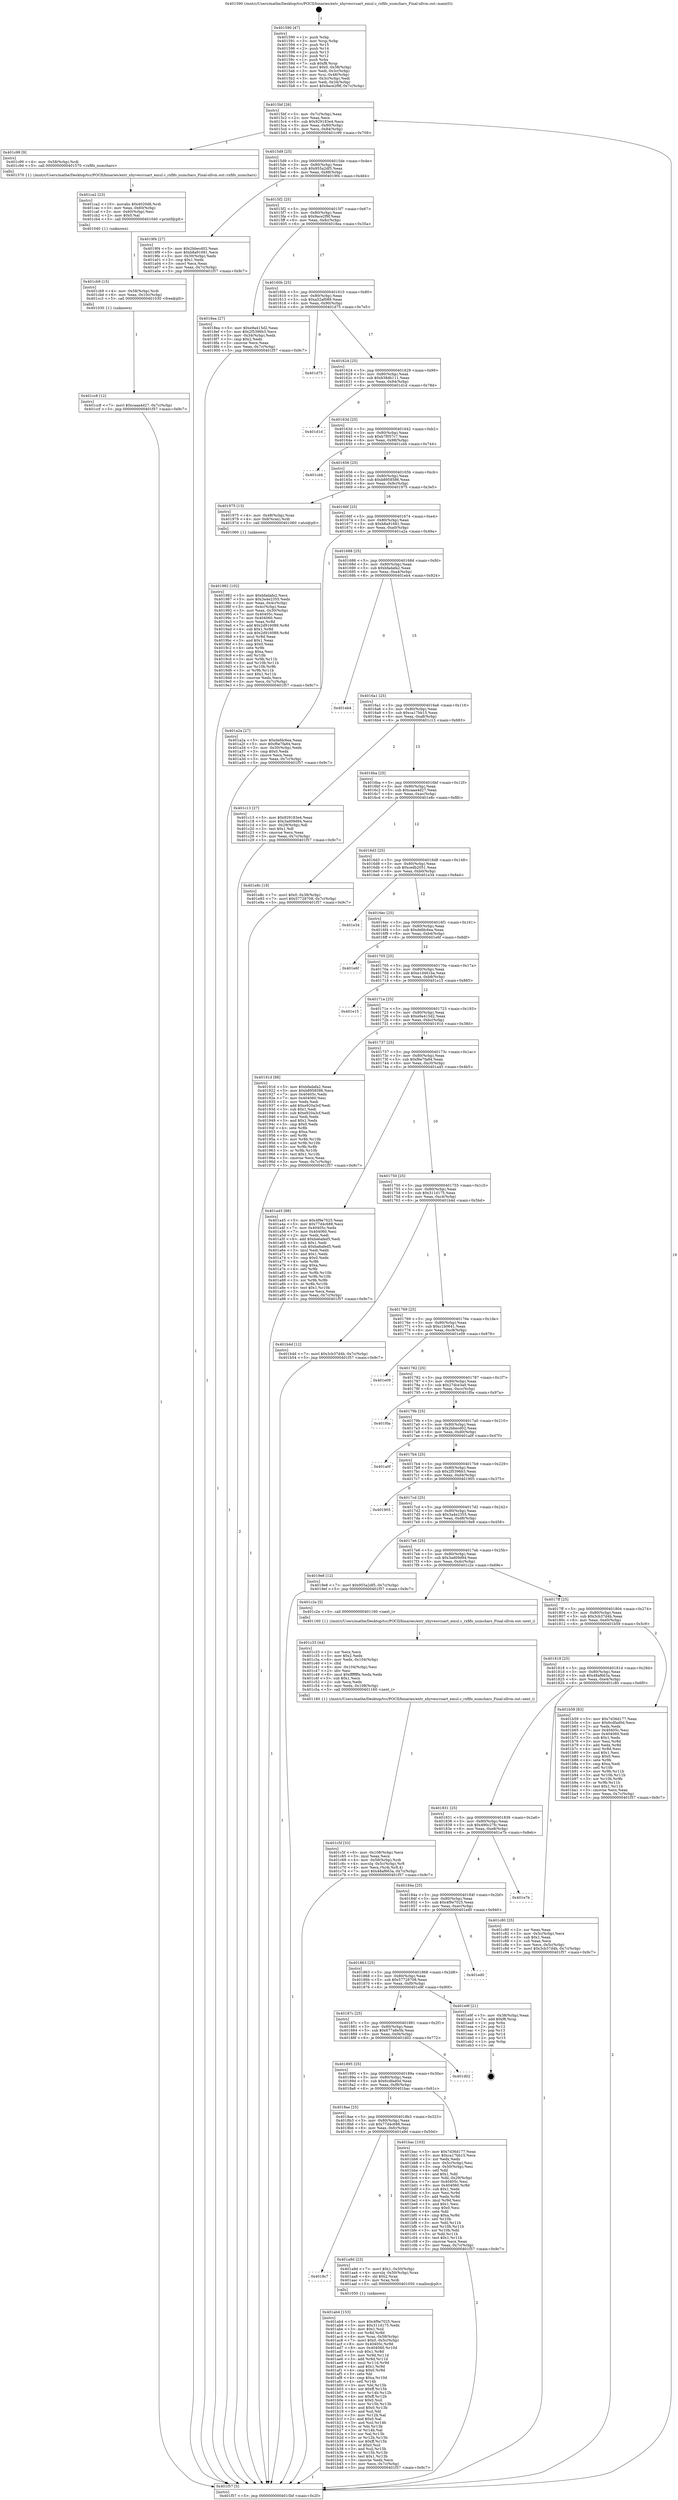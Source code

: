 digraph "0x401590" {
  label = "0x401590 (/mnt/c/Users/mathe/Desktop/tcc/POCII/binaries/extr_xhyvesrcuart_emul.c_rxfifo_numchars_Final-ollvm.out::main(0))"
  labelloc = "t"
  node[shape=record]

  Entry [label="",width=0.3,height=0.3,shape=circle,fillcolor=black,style=filled]
  "0x4015bf" [label="{
     0x4015bf [26]\l
     | [instrs]\l
     &nbsp;&nbsp;0x4015bf \<+3\>: mov -0x7c(%rbp),%eax\l
     &nbsp;&nbsp;0x4015c2 \<+2\>: mov %eax,%ecx\l
     &nbsp;&nbsp;0x4015c4 \<+6\>: sub $0x929183e4,%ecx\l
     &nbsp;&nbsp;0x4015ca \<+3\>: mov %eax,-0x80(%rbp)\l
     &nbsp;&nbsp;0x4015cd \<+6\>: mov %ecx,-0x84(%rbp)\l
     &nbsp;&nbsp;0x4015d3 \<+6\>: je 0000000000401c99 \<main+0x709\>\l
  }"]
  "0x401c99" [label="{
     0x401c99 [9]\l
     | [instrs]\l
     &nbsp;&nbsp;0x401c99 \<+4\>: mov -0x58(%rbp),%rdi\l
     &nbsp;&nbsp;0x401c9d \<+5\>: call 0000000000401570 \<rxfifo_numchars\>\l
     | [calls]\l
     &nbsp;&nbsp;0x401570 \{1\} (/mnt/c/Users/mathe/Desktop/tcc/POCII/binaries/extr_xhyvesrcuart_emul.c_rxfifo_numchars_Final-ollvm.out::rxfifo_numchars)\l
  }"]
  "0x4015d9" [label="{
     0x4015d9 [25]\l
     | [instrs]\l
     &nbsp;&nbsp;0x4015d9 \<+5\>: jmp 00000000004015de \<main+0x4e\>\l
     &nbsp;&nbsp;0x4015de \<+3\>: mov -0x80(%rbp),%eax\l
     &nbsp;&nbsp;0x4015e1 \<+5\>: sub $0x955a2df5,%eax\l
     &nbsp;&nbsp;0x4015e6 \<+6\>: mov %eax,-0x88(%rbp)\l
     &nbsp;&nbsp;0x4015ec \<+6\>: je 00000000004019f4 \<main+0x464\>\l
  }"]
  Exit [label="",width=0.3,height=0.3,shape=circle,fillcolor=black,style=filled,peripheries=2]
  "0x4019f4" [label="{
     0x4019f4 [27]\l
     | [instrs]\l
     &nbsp;&nbsp;0x4019f4 \<+5\>: mov $0x2bbecd02,%eax\l
     &nbsp;&nbsp;0x4019f9 \<+5\>: mov $0xb8a91681,%ecx\l
     &nbsp;&nbsp;0x4019fe \<+3\>: mov -0x30(%rbp),%edx\l
     &nbsp;&nbsp;0x401a01 \<+3\>: cmp $0x1,%edx\l
     &nbsp;&nbsp;0x401a04 \<+3\>: cmovl %ecx,%eax\l
     &nbsp;&nbsp;0x401a07 \<+3\>: mov %eax,-0x7c(%rbp)\l
     &nbsp;&nbsp;0x401a0a \<+5\>: jmp 0000000000401f57 \<main+0x9c7\>\l
  }"]
  "0x4015f2" [label="{
     0x4015f2 [25]\l
     | [instrs]\l
     &nbsp;&nbsp;0x4015f2 \<+5\>: jmp 00000000004015f7 \<main+0x67\>\l
     &nbsp;&nbsp;0x4015f7 \<+3\>: mov -0x80(%rbp),%eax\l
     &nbsp;&nbsp;0x4015fa \<+5\>: sub $0x9ace2f9f,%eax\l
     &nbsp;&nbsp;0x4015ff \<+6\>: mov %eax,-0x8c(%rbp)\l
     &nbsp;&nbsp;0x401605 \<+6\>: je 00000000004018ea \<main+0x35a\>\l
  }"]
  "0x401cc8" [label="{
     0x401cc8 [12]\l
     | [instrs]\l
     &nbsp;&nbsp;0x401cc8 \<+7\>: movl $0xcaaa4d27,-0x7c(%rbp)\l
     &nbsp;&nbsp;0x401ccf \<+5\>: jmp 0000000000401f57 \<main+0x9c7\>\l
  }"]
  "0x4018ea" [label="{
     0x4018ea [27]\l
     | [instrs]\l
     &nbsp;&nbsp;0x4018ea \<+5\>: mov $0xe9a415d2,%eax\l
     &nbsp;&nbsp;0x4018ef \<+5\>: mov $0x2f5396b3,%ecx\l
     &nbsp;&nbsp;0x4018f4 \<+3\>: mov -0x34(%rbp),%edx\l
     &nbsp;&nbsp;0x4018f7 \<+3\>: cmp $0x2,%edx\l
     &nbsp;&nbsp;0x4018fa \<+3\>: cmovne %ecx,%eax\l
     &nbsp;&nbsp;0x4018fd \<+3\>: mov %eax,-0x7c(%rbp)\l
     &nbsp;&nbsp;0x401900 \<+5\>: jmp 0000000000401f57 \<main+0x9c7\>\l
  }"]
  "0x40160b" [label="{
     0x40160b [25]\l
     | [instrs]\l
     &nbsp;&nbsp;0x40160b \<+5\>: jmp 0000000000401610 \<main+0x80\>\l
     &nbsp;&nbsp;0x401610 \<+3\>: mov -0x80(%rbp),%eax\l
     &nbsp;&nbsp;0x401613 \<+5\>: sub $0xa52af089,%eax\l
     &nbsp;&nbsp;0x401618 \<+6\>: mov %eax,-0x90(%rbp)\l
     &nbsp;&nbsp;0x40161e \<+6\>: je 0000000000401d75 \<main+0x7e5\>\l
  }"]
  "0x401f57" [label="{
     0x401f57 [5]\l
     | [instrs]\l
     &nbsp;&nbsp;0x401f57 \<+5\>: jmp 00000000004015bf \<main+0x2f\>\l
  }"]
  "0x401590" [label="{
     0x401590 [47]\l
     | [instrs]\l
     &nbsp;&nbsp;0x401590 \<+1\>: push %rbp\l
     &nbsp;&nbsp;0x401591 \<+3\>: mov %rsp,%rbp\l
     &nbsp;&nbsp;0x401594 \<+2\>: push %r15\l
     &nbsp;&nbsp;0x401596 \<+2\>: push %r14\l
     &nbsp;&nbsp;0x401598 \<+2\>: push %r13\l
     &nbsp;&nbsp;0x40159a \<+2\>: push %r12\l
     &nbsp;&nbsp;0x40159c \<+1\>: push %rbx\l
     &nbsp;&nbsp;0x40159d \<+7\>: sub $0xf8,%rsp\l
     &nbsp;&nbsp;0x4015a4 \<+7\>: movl $0x0,-0x38(%rbp)\l
     &nbsp;&nbsp;0x4015ab \<+3\>: mov %edi,-0x3c(%rbp)\l
     &nbsp;&nbsp;0x4015ae \<+4\>: mov %rsi,-0x48(%rbp)\l
     &nbsp;&nbsp;0x4015b2 \<+3\>: mov -0x3c(%rbp),%edi\l
     &nbsp;&nbsp;0x4015b5 \<+3\>: mov %edi,-0x34(%rbp)\l
     &nbsp;&nbsp;0x4015b8 \<+7\>: movl $0x9ace2f9f,-0x7c(%rbp)\l
  }"]
  "0x401cb9" [label="{
     0x401cb9 [15]\l
     | [instrs]\l
     &nbsp;&nbsp;0x401cb9 \<+4\>: mov -0x58(%rbp),%rdi\l
     &nbsp;&nbsp;0x401cbd \<+6\>: mov %eax,-0x10c(%rbp)\l
     &nbsp;&nbsp;0x401cc3 \<+5\>: call 0000000000401030 \<free@plt\>\l
     | [calls]\l
     &nbsp;&nbsp;0x401030 \{1\} (unknown)\l
  }"]
  "0x401d75" [label="{
     0x401d75\l
  }", style=dashed]
  "0x401624" [label="{
     0x401624 [25]\l
     | [instrs]\l
     &nbsp;&nbsp;0x401624 \<+5\>: jmp 0000000000401629 \<main+0x99\>\l
     &nbsp;&nbsp;0x401629 \<+3\>: mov -0x80(%rbp),%eax\l
     &nbsp;&nbsp;0x40162c \<+5\>: sub $0xb38db111,%eax\l
     &nbsp;&nbsp;0x401631 \<+6\>: mov %eax,-0x94(%rbp)\l
     &nbsp;&nbsp;0x401637 \<+6\>: je 0000000000401d1d \<main+0x78d\>\l
  }"]
  "0x401ca2" [label="{
     0x401ca2 [23]\l
     | [instrs]\l
     &nbsp;&nbsp;0x401ca2 \<+10\>: movabs $0x4020d6,%rdi\l
     &nbsp;&nbsp;0x401cac \<+3\>: mov %eax,-0x60(%rbp)\l
     &nbsp;&nbsp;0x401caf \<+3\>: mov -0x60(%rbp),%esi\l
     &nbsp;&nbsp;0x401cb2 \<+2\>: mov $0x0,%al\l
     &nbsp;&nbsp;0x401cb4 \<+5\>: call 0000000000401040 \<printf@plt\>\l
     | [calls]\l
     &nbsp;&nbsp;0x401040 \{1\} (unknown)\l
  }"]
  "0x401d1d" [label="{
     0x401d1d\l
  }", style=dashed]
  "0x40163d" [label="{
     0x40163d [25]\l
     | [instrs]\l
     &nbsp;&nbsp;0x40163d \<+5\>: jmp 0000000000401642 \<main+0xb2\>\l
     &nbsp;&nbsp;0x401642 \<+3\>: mov -0x80(%rbp),%eax\l
     &nbsp;&nbsp;0x401645 \<+5\>: sub $0xb7f057c7,%eax\l
     &nbsp;&nbsp;0x40164a \<+6\>: mov %eax,-0x98(%rbp)\l
     &nbsp;&nbsp;0x401650 \<+6\>: je 0000000000401cd4 \<main+0x744\>\l
  }"]
  "0x401c5f" [label="{
     0x401c5f [33]\l
     | [instrs]\l
     &nbsp;&nbsp;0x401c5f \<+6\>: mov -0x108(%rbp),%ecx\l
     &nbsp;&nbsp;0x401c65 \<+3\>: imul %eax,%ecx\l
     &nbsp;&nbsp;0x401c68 \<+4\>: mov -0x58(%rbp),%rdi\l
     &nbsp;&nbsp;0x401c6c \<+4\>: movslq -0x5c(%rbp),%r8\l
     &nbsp;&nbsp;0x401c70 \<+4\>: mov %ecx,(%rdi,%r8,4)\l
     &nbsp;&nbsp;0x401c74 \<+7\>: movl $0x48af663a,-0x7c(%rbp)\l
     &nbsp;&nbsp;0x401c7b \<+5\>: jmp 0000000000401f57 \<main+0x9c7\>\l
  }"]
  "0x401cd4" [label="{
     0x401cd4\l
  }", style=dashed]
  "0x401656" [label="{
     0x401656 [25]\l
     | [instrs]\l
     &nbsp;&nbsp;0x401656 \<+5\>: jmp 000000000040165b \<main+0xcb\>\l
     &nbsp;&nbsp;0x40165b \<+3\>: mov -0x80(%rbp),%eax\l
     &nbsp;&nbsp;0x40165e \<+5\>: sub $0xb8958586,%eax\l
     &nbsp;&nbsp;0x401663 \<+6\>: mov %eax,-0x9c(%rbp)\l
     &nbsp;&nbsp;0x401669 \<+6\>: je 0000000000401975 \<main+0x3e5\>\l
  }"]
  "0x401c33" [label="{
     0x401c33 [44]\l
     | [instrs]\l
     &nbsp;&nbsp;0x401c33 \<+2\>: xor %ecx,%ecx\l
     &nbsp;&nbsp;0x401c35 \<+5\>: mov $0x2,%edx\l
     &nbsp;&nbsp;0x401c3a \<+6\>: mov %edx,-0x104(%rbp)\l
     &nbsp;&nbsp;0x401c40 \<+1\>: cltd\l
     &nbsp;&nbsp;0x401c41 \<+6\>: mov -0x104(%rbp),%esi\l
     &nbsp;&nbsp;0x401c47 \<+2\>: idiv %esi\l
     &nbsp;&nbsp;0x401c49 \<+6\>: imul $0xfffffffe,%edx,%edx\l
     &nbsp;&nbsp;0x401c4f \<+3\>: sub $0x1,%ecx\l
     &nbsp;&nbsp;0x401c52 \<+2\>: sub %ecx,%edx\l
     &nbsp;&nbsp;0x401c54 \<+6\>: mov %edx,-0x108(%rbp)\l
     &nbsp;&nbsp;0x401c5a \<+5\>: call 0000000000401160 \<next_i\>\l
     | [calls]\l
     &nbsp;&nbsp;0x401160 \{1\} (/mnt/c/Users/mathe/Desktop/tcc/POCII/binaries/extr_xhyvesrcuart_emul.c_rxfifo_numchars_Final-ollvm.out::next_i)\l
  }"]
  "0x401975" [label="{
     0x401975 [13]\l
     | [instrs]\l
     &nbsp;&nbsp;0x401975 \<+4\>: mov -0x48(%rbp),%rax\l
     &nbsp;&nbsp;0x401979 \<+4\>: mov 0x8(%rax),%rdi\l
     &nbsp;&nbsp;0x40197d \<+5\>: call 0000000000401060 \<atoi@plt\>\l
     | [calls]\l
     &nbsp;&nbsp;0x401060 \{1\} (unknown)\l
  }"]
  "0x40166f" [label="{
     0x40166f [25]\l
     | [instrs]\l
     &nbsp;&nbsp;0x40166f \<+5\>: jmp 0000000000401674 \<main+0xe4\>\l
     &nbsp;&nbsp;0x401674 \<+3\>: mov -0x80(%rbp),%eax\l
     &nbsp;&nbsp;0x401677 \<+5\>: sub $0xb8a91681,%eax\l
     &nbsp;&nbsp;0x40167c \<+6\>: mov %eax,-0xa0(%rbp)\l
     &nbsp;&nbsp;0x401682 \<+6\>: je 0000000000401a2a \<main+0x49a\>\l
  }"]
  "0x401ab4" [label="{
     0x401ab4 [153]\l
     | [instrs]\l
     &nbsp;&nbsp;0x401ab4 \<+5\>: mov $0x4f9e7025,%ecx\l
     &nbsp;&nbsp;0x401ab9 \<+5\>: mov $0x311d175,%edx\l
     &nbsp;&nbsp;0x401abe \<+3\>: mov $0x1,%sil\l
     &nbsp;&nbsp;0x401ac1 \<+3\>: xor %r8d,%r8d\l
     &nbsp;&nbsp;0x401ac4 \<+4\>: mov %rax,-0x58(%rbp)\l
     &nbsp;&nbsp;0x401ac8 \<+7\>: movl $0x0,-0x5c(%rbp)\l
     &nbsp;&nbsp;0x401acf \<+8\>: mov 0x40405c,%r9d\l
     &nbsp;&nbsp;0x401ad7 \<+8\>: mov 0x404060,%r10d\l
     &nbsp;&nbsp;0x401adf \<+4\>: sub $0x1,%r8d\l
     &nbsp;&nbsp;0x401ae3 \<+3\>: mov %r9d,%r11d\l
     &nbsp;&nbsp;0x401ae6 \<+3\>: add %r8d,%r11d\l
     &nbsp;&nbsp;0x401ae9 \<+4\>: imul %r11d,%r9d\l
     &nbsp;&nbsp;0x401aed \<+4\>: and $0x1,%r9d\l
     &nbsp;&nbsp;0x401af1 \<+4\>: cmp $0x0,%r9d\l
     &nbsp;&nbsp;0x401af5 \<+3\>: sete %bl\l
     &nbsp;&nbsp;0x401af8 \<+4\>: cmp $0xa,%r10d\l
     &nbsp;&nbsp;0x401afc \<+4\>: setl %r14b\l
     &nbsp;&nbsp;0x401b00 \<+3\>: mov %bl,%r15b\l
     &nbsp;&nbsp;0x401b03 \<+4\>: xor $0xff,%r15b\l
     &nbsp;&nbsp;0x401b07 \<+3\>: mov %r14b,%r12b\l
     &nbsp;&nbsp;0x401b0a \<+4\>: xor $0xff,%r12b\l
     &nbsp;&nbsp;0x401b0e \<+4\>: xor $0x0,%sil\l
     &nbsp;&nbsp;0x401b12 \<+3\>: mov %r15b,%r13b\l
     &nbsp;&nbsp;0x401b15 \<+4\>: and $0x0,%r13b\l
     &nbsp;&nbsp;0x401b19 \<+3\>: and %sil,%bl\l
     &nbsp;&nbsp;0x401b1c \<+3\>: mov %r12b,%al\l
     &nbsp;&nbsp;0x401b1f \<+2\>: and $0x0,%al\l
     &nbsp;&nbsp;0x401b21 \<+3\>: and %sil,%r14b\l
     &nbsp;&nbsp;0x401b24 \<+3\>: or %bl,%r13b\l
     &nbsp;&nbsp;0x401b27 \<+3\>: or %r14b,%al\l
     &nbsp;&nbsp;0x401b2a \<+3\>: xor %al,%r13b\l
     &nbsp;&nbsp;0x401b2d \<+3\>: or %r12b,%r15b\l
     &nbsp;&nbsp;0x401b30 \<+4\>: xor $0xff,%r15b\l
     &nbsp;&nbsp;0x401b34 \<+4\>: or $0x0,%sil\l
     &nbsp;&nbsp;0x401b38 \<+3\>: and %sil,%r15b\l
     &nbsp;&nbsp;0x401b3b \<+3\>: or %r15b,%r13b\l
     &nbsp;&nbsp;0x401b3e \<+4\>: test $0x1,%r13b\l
     &nbsp;&nbsp;0x401b42 \<+3\>: cmovne %edx,%ecx\l
     &nbsp;&nbsp;0x401b45 \<+3\>: mov %ecx,-0x7c(%rbp)\l
     &nbsp;&nbsp;0x401b48 \<+5\>: jmp 0000000000401f57 \<main+0x9c7\>\l
  }"]
  "0x401a2a" [label="{
     0x401a2a [27]\l
     | [instrs]\l
     &nbsp;&nbsp;0x401a2a \<+5\>: mov $0xdefdc6ea,%eax\l
     &nbsp;&nbsp;0x401a2f \<+5\>: mov $0xf6e7fa84,%ecx\l
     &nbsp;&nbsp;0x401a34 \<+3\>: mov -0x30(%rbp),%edx\l
     &nbsp;&nbsp;0x401a37 \<+3\>: cmp $0x0,%edx\l
     &nbsp;&nbsp;0x401a3a \<+3\>: cmove %ecx,%eax\l
     &nbsp;&nbsp;0x401a3d \<+3\>: mov %eax,-0x7c(%rbp)\l
     &nbsp;&nbsp;0x401a40 \<+5\>: jmp 0000000000401f57 \<main+0x9c7\>\l
  }"]
  "0x401688" [label="{
     0x401688 [25]\l
     | [instrs]\l
     &nbsp;&nbsp;0x401688 \<+5\>: jmp 000000000040168d \<main+0xfd\>\l
     &nbsp;&nbsp;0x40168d \<+3\>: mov -0x80(%rbp),%eax\l
     &nbsp;&nbsp;0x401690 \<+5\>: sub $0xbfadafa2,%eax\l
     &nbsp;&nbsp;0x401695 \<+6\>: mov %eax,-0xa4(%rbp)\l
     &nbsp;&nbsp;0x40169b \<+6\>: je 0000000000401eb4 \<main+0x924\>\l
  }"]
  "0x4018c7" [label="{
     0x4018c7\l
  }", style=dashed]
  "0x401eb4" [label="{
     0x401eb4\l
  }", style=dashed]
  "0x4016a1" [label="{
     0x4016a1 [25]\l
     | [instrs]\l
     &nbsp;&nbsp;0x4016a1 \<+5\>: jmp 00000000004016a6 \<main+0x116\>\l
     &nbsp;&nbsp;0x4016a6 \<+3\>: mov -0x80(%rbp),%eax\l
     &nbsp;&nbsp;0x4016a9 \<+5\>: sub $0xca17bb15,%eax\l
     &nbsp;&nbsp;0x4016ae \<+6\>: mov %eax,-0xa8(%rbp)\l
     &nbsp;&nbsp;0x4016b4 \<+6\>: je 0000000000401c13 \<main+0x683\>\l
  }"]
  "0x401a9d" [label="{
     0x401a9d [23]\l
     | [instrs]\l
     &nbsp;&nbsp;0x401a9d \<+7\>: movl $0x1,-0x50(%rbp)\l
     &nbsp;&nbsp;0x401aa4 \<+4\>: movslq -0x50(%rbp),%rax\l
     &nbsp;&nbsp;0x401aa8 \<+4\>: shl $0x2,%rax\l
     &nbsp;&nbsp;0x401aac \<+3\>: mov %rax,%rdi\l
     &nbsp;&nbsp;0x401aaf \<+5\>: call 0000000000401050 \<malloc@plt\>\l
     | [calls]\l
     &nbsp;&nbsp;0x401050 \{1\} (unknown)\l
  }"]
  "0x401c13" [label="{
     0x401c13 [27]\l
     | [instrs]\l
     &nbsp;&nbsp;0x401c13 \<+5\>: mov $0x929183e4,%eax\l
     &nbsp;&nbsp;0x401c18 \<+5\>: mov $0x3ad09d94,%ecx\l
     &nbsp;&nbsp;0x401c1d \<+3\>: mov -0x29(%rbp),%dl\l
     &nbsp;&nbsp;0x401c20 \<+3\>: test $0x1,%dl\l
     &nbsp;&nbsp;0x401c23 \<+3\>: cmovne %ecx,%eax\l
     &nbsp;&nbsp;0x401c26 \<+3\>: mov %eax,-0x7c(%rbp)\l
     &nbsp;&nbsp;0x401c29 \<+5\>: jmp 0000000000401f57 \<main+0x9c7\>\l
  }"]
  "0x4016ba" [label="{
     0x4016ba [25]\l
     | [instrs]\l
     &nbsp;&nbsp;0x4016ba \<+5\>: jmp 00000000004016bf \<main+0x12f\>\l
     &nbsp;&nbsp;0x4016bf \<+3\>: mov -0x80(%rbp),%eax\l
     &nbsp;&nbsp;0x4016c2 \<+5\>: sub $0xcaaa4d27,%eax\l
     &nbsp;&nbsp;0x4016c7 \<+6\>: mov %eax,-0xac(%rbp)\l
     &nbsp;&nbsp;0x4016cd \<+6\>: je 0000000000401e8c \<main+0x8fc\>\l
  }"]
  "0x4018ae" [label="{
     0x4018ae [25]\l
     | [instrs]\l
     &nbsp;&nbsp;0x4018ae \<+5\>: jmp 00000000004018b3 \<main+0x323\>\l
     &nbsp;&nbsp;0x4018b3 \<+3\>: mov -0x80(%rbp),%eax\l
     &nbsp;&nbsp;0x4018b6 \<+5\>: sub $0x77d4c688,%eax\l
     &nbsp;&nbsp;0x4018bb \<+6\>: mov %eax,-0xfc(%rbp)\l
     &nbsp;&nbsp;0x4018c1 \<+6\>: je 0000000000401a9d \<main+0x50d\>\l
  }"]
  "0x401e8c" [label="{
     0x401e8c [19]\l
     | [instrs]\l
     &nbsp;&nbsp;0x401e8c \<+7\>: movl $0x0,-0x38(%rbp)\l
     &nbsp;&nbsp;0x401e93 \<+7\>: movl $0x57728708,-0x7c(%rbp)\l
     &nbsp;&nbsp;0x401e9a \<+5\>: jmp 0000000000401f57 \<main+0x9c7\>\l
  }"]
  "0x4016d3" [label="{
     0x4016d3 [25]\l
     | [instrs]\l
     &nbsp;&nbsp;0x4016d3 \<+5\>: jmp 00000000004016d8 \<main+0x148\>\l
     &nbsp;&nbsp;0x4016d8 \<+3\>: mov -0x80(%rbp),%eax\l
     &nbsp;&nbsp;0x4016db \<+5\>: sub $0xcedb2051,%eax\l
     &nbsp;&nbsp;0x4016e0 \<+6\>: mov %eax,-0xb0(%rbp)\l
     &nbsp;&nbsp;0x4016e6 \<+6\>: je 0000000000401e34 \<main+0x8a4\>\l
  }"]
  "0x401bac" [label="{
     0x401bac [103]\l
     | [instrs]\l
     &nbsp;&nbsp;0x401bac \<+5\>: mov $0x7d36d177,%eax\l
     &nbsp;&nbsp;0x401bb1 \<+5\>: mov $0xca17bb15,%ecx\l
     &nbsp;&nbsp;0x401bb6 \<+2\>: xor %edx,%edx\l
     &nbsp;&nbsp;0x401bb8 \<+3\>: mov -0x5c(%rbp),%esi\l
     &nbsp;&nbsp;0x401bbb \<+3\>: cmp -0x50(%rbp),%esi\l
     &nbsp;&nbsp;0x401bbe \<+4\>: setl %dil\l
     &nbsp;&nbsp;0x401bc2 \<+4\>: and $0x1,%dil\l
     &nbsp;&nbsp;0x401bc6 \<+4\>: mov %dil,-0x29(%rbp)\l
     &nbsp;&nbsp;0x401bca \<+7\>: mov 0x40405c,%esi\l
     &nbsp;&nbsp;0x401bd1 \<+8\>: mov 0x404060,%r8d\l
     &nbsp;&nbsp;0x401bd9 \<+3\>: sub $0x1,%edx\l
     &nbsp;&nbsp;0x401bdc \<+3\>: mov %esi,%r9d\l
     &nbsp;&nbsp;0x401bdf \<+3\>: add %edx,%r9d\l
     &nbsp;&nbsp;0x401be2 \<+4\>: imul %r9d,%esi\l
     &nbsp;&nbsp;0x401be6 \<+3\>: and $0x1,%esi\l
     &nbsp;&nbsp;0x401be9 \<+3\>: cmp $0x0,%esi\l
     &nbsp;&nbsp;0x401bec \<+4\>: sete %dil\l
     &nbsp;&nbsp;0x401bf0 \<+4\>: cmp $0xa,%r8d\l
     &nbsp;&nbsp;0x401bf4 \<+4\>: setl %r10b\l
     &nbsp;&nbsp;0x401bf8 \<+3\>: mov %dil,%r11b\l
     &nbsp;&nbsp;0x401bfb \<+3\>: and %r10b,%r11b\l
     &nbsp;&nbsp;0x401bfe \<+3\>: xor %r10b,%dil\l
     &nbsp;&nbsp;0x401c01 \<+3\>: or %dil,%r11b\l
     &nbsp;&nbsp;0x401c04 \<+4\>: test $0x1,%r11b\l
     &nbsp;&nbsp;0x401c08 \<+3\>: cmovne %ecx,%eax\l
     &nbsp;&nbsp;0x401c0b \<+3\>: mov %eax,-0x7c(%rbp)\l
     &nbsp;&nbsp;0x401c0e \<+5\>: jmp 0000000000401f57 \<main+0x9c7\>\l
  }"]
  "0x401e34" [label="{
     0x401e34\l
  }", style=dashed]
  "0x4016ec" [label="{
     0x4016ec [25]\l
     | [instrs]\l
     &nbsp;&nbsp;0x4016ec \<+5\>: jmp 00000000004016f1 \<main+0x161\>\l
     &nbsp;&nbsp;0x4016f1 \<+3\>: mov -0x80(%rbp),%eax\l
     &nbsp;&nbsp;0x4016f4 \<+5\>: sub $0xdefdc6ea,%eax\l
     &nbsp;&nbsp;0x4016f9 \<+6\>: mov %eax,-0xb4(%rbp)\l
     &nbsp;&nbsp;0x4016ff \<+6\>: je 0000000000401e6f \<main+0x8df\>\l
  }"]
  "0x401895" [label="{
     0x401895 [25]\l
     | [instrs]\l
     &nbsp;&nbsp;0x401895 \<+5\>: jmp 000000000040189a \<main+0x30a\>\l
     &nbsp;&nbsp;0x40189a \<+3\>: mov -0x80(%rbp),%eax\l
     &nbsp;&nbsp;0x40189d \<+5\>: sub $0x6cdfad0d,%eax\l
     &nbsp;&nbsp;0x4018a2 \<+6\>: mov %eax,-0xf8(%rbp)\l
     &nbsp;&nbsp;0x4018a8 \<+6\>: je 0000000000401bac \<main+0x61c\>\l
  }"]
  "0x401e6f" [label="{
     0x401e6f\l
  }", style=dashed]
  "0x401705" [label="{
     0x401705 [25]\l
     | [instrs]\l
     &nbsp;&nbsp;0x401705 \<+5\>: jmp 000000000040170a \<main+0x17a\>\l
     &nbsp;&nbsp;0x40170a \<+3\>: mov -0x80(%rbp),%eax\l
     &nbsp;&nbsp;0x40170d \<+5\>: sub $0xe1d461ba,%eax\l
     &nbsp;&nbsp;0x401712 \<+6\>: mov %eax,-0xb8(%rbp)\l
     &nbsp;&nbsp;0x401718 \<+6\>: je 0000000000401e15 \<main+0x885\>\l
  }"]
  "0x401d02" [label="{
     0x401d02\l
  }", style=dashed]
  "0x401e15" [label="{
     0x401e15\l
  }", style=dashed]
  "0x40171e" [label="{
     0x40171e [25]\l
     | [instrs]\l
     &nbsp;&nbsp;0x40171e \<+5\>: jmp 0000000000401723 \<main+0x193\>\l
     &nbsp;&nbsp;0x401723 \<+3\>: mov -0x80(%rbp),%eax\l
     &nbsp;&nbsp;0x401726 \<+5\>: sub $0xe9a415d2,%eax\l
     &nbsp;&nbsp;0x40172b \<+6\>: mov %eax,-0xbc(%rbp)\l
     &nbsp;&nbsp;0x401731 \<+6\>: je 000000000040191d \<main+0x38d\>\l
  }"]
  "0x40187c" [label="{
     0x40187c [25]\l
     | [instrs]\l
     &nbsp;&nbsp;0x40187c \<+5\>: jmp 0000000000401881 \<main+0x2f1\>\l
     &nbsp;&nbsp;0x401881 \<+3\>: mov -0x80(%rbp),%eax\l
     &nbsp;&nbsp;0x401884 \<+5\>: sub $0x677a8e5b,%eax\l
     &nbsp;&nbsp;0x401889 \<+6\>: mov %eax,-0xf4(%rbp)\l
     &nbsp;&nbsp;0x40188f \<+6\>: je 0000000000401d02 \<main+0x772\>\l
  }"]
  "0x40191d" [label="{
     0x40191d [88]\l
     | [instrs]\l
     &nbsp;&nbsp;0x40191d \<+5\>: mov $0xbfadafa2,%eax\l
     &nbsp;&nbsp;0x401922 \<+5\>: mov $0xb8958586,%ecx\l
     &nbsp;&nbsp;0x401927 \<+7\>: mov 0x40405c,%edx\l
     &nbsp;&nbsp;0x40192e \<+7\>: mov 0x404060,%esi\l
     &nbsp;&nbsp;0x401935 \<+2\>: mov %edx,%edi\l
     &nbsp;&nbsp;0x401937 \<+6\>: add $0xe920a3cf,%edi\l
     &nbsp;&nbsp;0x40193d \<+3\>: sub $0x1,%edi\l
     &nbsp;&nbsp;0x401940 \<+6\>: sub $0xe920a3cf,%edi\l
     &nbsp;&nbsp;0x401946 \<+3\>: imul %edi,%edx\l
     &nbsp;&nbsp;0x401949 \<+3\>: and $0x1,%edx\l
     &nbsp;&nbsp;0x40194c \<+3\>: cmp $0x0,%edx\l
     &nbsp;&nbsp;0x40194f \<+4\>: sete %r8b\l
     &nbsp;&nbsp;0x401953 \<+3\>: cmp $0xa,%esi\l
     &nbsp;&nbsp;0x401956 \<+4\>: setl %r9b\l
     &nbsp;&nbsp;0x40195a \<+3\>: mov %r8b,%r10b\l
     &nbsp;&nbsp;0x40195d \<+3\>: and %r9b,%r10b\l
     &nbsp;&nbsp;0x401960 \<+3\>: xor %r9b,%r8b\l
     &nbsp;&nbsp;0x401963 \<+3\>: or %r8b,%r10b\l
     &nbsp;&nbsp;0x401966 \<+4\>: test $0x1,%r10b\l
     &nbsp;&nbsp;0x40196a \<+3\>: cmovne %ecx,%eax\l
     &nbsp;&nbsp;0x40196d \<+3\>: mov %eax,-0x7c(%rbp)\l
     &nbsp;&nbsp;0x401970 \<+5\>: jmp 0000000000401f57 \<main+0x9c7\>\l
  }"]
  "0x401737" [label="{
     0x401737 [25]\l
     | [instrs]\l
     &nbsp;&nbsp;0x401737 \<+5\>: jmp 000000000040173c \<main+0x1ac\>\l
     &nbsp;&nbsp;0x40173c \<+3\>: mov -0x80(%rbp),%eax\l
     &nbsp;&nbsp;0x40173f \<+5\>: sub $0xf6e7fa84,%eax\l
     &nbsp;&nbsp;0x401744 \<+6\>: mov %eax,-0xc0(%rbp)\l
     &nbsp;&nbsp;0x40174a \<+6\>: je 0000000000401a45 \<main+0x4b5\>\l
  }"]
  "0x401982" [label="{
     0x401982 [102]\l
     | [instrs]\l
     &nbsp;&nbsp;0x401982 \<+5\>: mov $0xbfadafa2,%ecx\l
     &nbsp;&nbsp;0x401987 \<+5\>: mov $0x3a4e2355,%edx\l
     &nbsp;&nbsp;0x40198c \<+3\>: mov %eax,-0x4c(%rbp)\l
     &nbsp;&nbsp;0x40198f \<+3\>: mov -0x4c(%rbp),%eax\l
     &nbsp;&nbsp;0x401992 \<+3\>: mov %eax,-0x30(%rbp)\l
     &nbsp;&nbsp;0x401995 \<+7\>: mov 0x40405c,%eax\l
     &nbsp;&nbsp;0x40199c \<+7\>: mov 0x404060,%esi\l
     &nbsp;&nbsp;0x4019a3 \<+3\>: mov %eax,%r8d\l
     &nbsp;&nbsp;0x4019a6 \<+7\>: add $0x2d916089,%r8d\l
     &nbsp;&nbsp;0x4019ad \<+4\>: sub $0x1,%r8d\l
     &nbsp;&nbsp;0x4019b1 \<+7\>: sub $0x2d916089,%r8d\l
     &nbsp;&nbsp;0x4019b8 \<+4\>: imul %r8d,%eax\l
     &nbsp;&nbsp;0x4019bc \<+3\>: and $0x1,%eax\l
     &nbsp;&nbsp;0x4019bf \<+3\>: cmp $0x0,%eax\l
     &nbsp;&nbsp;0x4019c2 \<+4\>: sete %r9b\l
     &nbsp;&nbsp;0x4019c6 \<+3\>: cmp $0xa,%esi\l
     &nbsp;&nbsp;0x4019c9 \<+4\>: setl %r10b\l
     &nbsp;&nbsp;0x4019cd \<+3\>: mov %r9b,%r11b\l
     &nbsp;&nbsp;0x4019d0 \<+3\>: and %r10b,%r11b\l
     &nbsp;&nbsp;0x4019d3 \<+3\>: xor %r10b,%r9b\l
     &nbsp;&nbsp;0x4019d6 \<+3\>: or %r9b,%r11b\l
     &nbsp;&nbsp;0x4019d9 \<+4\>: test $0x1,%r11b\l
     &nbsp;&nbsp;0x4019dd \<+3\>: cmovne %edx,%ecx\l
     &nbsp;&nbsp;0x4019e0 \<+3\>: mov %ecx,-0x7c(%rbp)\l
     &nbsp;&nbsp;0x4019e3 \<+5\>: jmp 0000000000401f57 \<main+0x9c7\>\l
  }"]
  "0x401e9f" [label="{
     0x401e9f [21]\l
     | [instrs]\l
     &nbsp;&nbsp;0x401e9f \<+3\>: mov -0x38(%rbp),%eax\l
     &nbsp;&nbsp;0x401ea2 \<+7\>: add $0xf8,%rsp\l
     &nbsp;&nbsp;0x401ea9 \<+1\>: pop %rbx\l
     &nbsp;&nbsp;0x401eaa \<+2\>: pop %r12\l
     &nbsp;&nbsp;0x401eac \<+2\>: pop %r13\l
     &nbsp;&nbsp;0x401eae \<+2\>: pop %r14\l
     &nbsp;&nbsp;0x401eb0 \<+2\>: pop %r15\l
     &nbsp;&nbsp;0x401eb2 \<+1\>: pop %rbp\l
     &nbsp;&nbsp;0x401eb3 \<+1\>: ret\l
  }"]
  "0x401a45" [label="{
     0x401a45 [88]\l
     | [instrs]\l
     &nbsp;&nbsp;0x401a45 \<+5\>: mov $0x4f9e7025,%eax\l
     &nbsp;&nbsp;0x401a4a \<+5\>: mov $0x77d4c688,%ecx\l
     &nbsp;&nbsp;0x401a4f \<+7\>: mov 0x40405c,%edx\l
     &nbsp;&nbsp;0x401a56 \<+7\>: mov 0x404060,%esi\l
     &nbsp;&nbsp;0x401a5d \<+2\>: mov %edx,%edi\l
     &nbsp;&nbsp;0x401a5f \<+6\>: add $0xba6afed5,%edi\l
     &nbsp;&nbsp;0x401a65 \<+3\>: sub $0x1,%edi\l
     &nbsp;&nbsp;0x401a68 \<+6\>: sub $0xba6afed5,%edi\l
     &nbsp;&nbsp;0x401a6e \<+3\>: imul %edi,%edx\l
     &nbsp;&nbsp;0x401a71 \<+3\>: and $0x1,%edx\l
     &nbsp;&nbsp;0x401a74 \<+3\>: cmp $0x0,%edx\l
     &nbsp;&nbsp;0x401a77 \<+4\>: sete %r8b\l
     &nbsp;&nbsp;0x401a7b \<+3\>: cmp $0xa,%esi\l
     &nbsp;&nbsp;0x401a7e \<+4\>: setl %r9b\l
     &nbsp;&nbsp;0x401a82 \<+3\>: mov %r8b,%r10b\l
     &nbsp;&nbsp;0x401a85 \<+3\>: and %r9b,%r10b\l
     &nbsp;&nbsp;0x401a88 \<+3\>: xor %r9b,%r8b\l
     &nbsp;&nbsp;0x401a8b \<+3\>: or %r8b,%r10b\l
     &nbsp;&nbsp;0x401a8e \<+4\>: test $0x1,%r10b\l
     &nbsp;&nbsp;0x401a92 \<+3\>: cmovne %ecx,%eax\l
     &nbsp;&nbsp;0x401a95 \<+3\>: mov %eax,-0x7c(%rbp)\l
     &nbsp;&nbsp;0x401a98 \<+5\>: jmp 0000000000401f57 \<main+0x9c7\>\l
  }"]
  "0x401750" [label="{
     0x401750 [25]\l
     | [instrs]\l
     &nbsp;&nbsp;0x401750 \<+5\>: jmp 0000000000401755 \<main+0x1c5\>\l
     &nbsp;&nbsp;0x401755 \<+3\>: mov -0x80(%rbp),%eax\l
     &nbsp;&nbsp;0x401758 \<+5\>: sub $0x311d175,%eax\l
     &nbsp;&nbsp;0x40175d \<+6\>: mov %eax,-0xc4(%rbp)\l
     &nbsp;&nbsp;0x401763 \<+6\>: je 0000000000401b4d \<main+0x5bd\>\l
  }"]
  "0x401863" [label="{
     0x401863 [25]\l
     | [instrs]\l
     &nbsp;&nbsp;0x401863 \<+5\>: jmp 0000000000401868 \<main+0x2d8\>\l
     &nbsp;&nbsp;0x401868 \<+3\>: mov -0x80(%rbp),%eax\l
     &nbsp;&nbsp;0x40186b \<+5\>: sub $0x57728708,%eax\l
     &nbsp;&nbsp;0x401870 \<+6\>: mov %eax,-0xf0(%rbp)\l
     &nbsp;&nbsp;0x401876 \<+6\>: je 0000000000401e9f \<main+0x90f\>\l
  }"]
  "0x401b4d" [label="{
     0x401b4d [12]\l
     | [instrs]\l
     &nbsp;&nbsp;0x401b4d \<+7\>: movl $0x3cb37d4b,-0x7c(%rbp)\l
     &nbsp;&nbsp;0x401b54 \<+5\>: jmp 0000000000401f57 \<main+0x9c7\>\l
  }"]
  "0x401769" [label="{
     0x401769 [25]\l
     | [instrs]\l
     &nbsp;&nbsp;0x401769 \<+5\>: jmp 000000000040176e \<main+0x1de\>\l
     &nbsp;&nbsp;0x40176e \<+3\>: mov -0x80(%rbp),%eax\l
     &nbsp;&nbsp;0x401771 \<+5\>: sub $0xc1b0641,%eax\l
     &nbsp;&nbsp;0x401776 \<+6\>: mov %eax,-0xc8(%rbp)\l
     &nbsp;&nbsp;0x40177c \<+6\>: je 0000000000401e09 \<main+0x879\>\l
  }"]
  "0x401ed0" [label="{
     0x401ed0\l
  }", style=dashed]
  "0x401e09" [label="{
     0x401e09\l
  }", style=dashed]
  "0x401782" [label="{
     0x401782 [25]\l
     | [instrs]\l
     &nbsp;&nbsp;0x401782 \<+5\>: jmp 0000000000401787 \<main+0x1f7\>\l
     &nbsp;&nbsp;0x401787 \<+3\>: mov -0x80(%rbp),%eax\l
     &nbsp;&nbsp;0x40178a \<+5\>: sub $0x27dce3a0,%eax\l
     &nbsp;&nbsp;0x40178f \<+6\>: mov %eax,-0xcc(%rbp)\l
     &nbsp;&nbsp;0x401795 \<+6\>: je 0000000000401f0a \<main+0x97a\>\l
  }"]
  "0x40184a" [label="{
     0x40184a [25]\l
     | [instrs]\l
     &nbsp;&nbsp;0x40184a \<+5\>: jmp 000000000040184f \<main+0x2bf\>\l
     &nbsp;&nbsp;0x40184f \<+3\>: mov -0x80(%rbp),%eax\l
     &nbsp;&nbsp;0x401852 \<+5\>: sub $0x4f9e7025,%eax\l
     &nbsp;&nbsp;0x401857 \<+6\>: mov %eax,-0xec(%rbp)\l
     &nbsp;&nbsp;0x40185d \<+6\>: je 0000000000401ed0 \<main+0x940\>\l
  }"]
  "0x401f0a" [label="{
     0x401f0a\l
  }", style=dashed]
  "0x40179b" [label="{
     0x40179b [25]\l
     | [instrs]\l
     &nbsp;&nbsp;0x40179b \<+5\>: jmp 00000000004017a0 \<main+0x210\>\l
     &nbsp;&nbsp;0x4017a0 \<+3\>: mov -0x80(%rbp),%eax\l
     &nbsp;&nbsp;0x4017a3 \<+5\>: sub $0x2bbecd02,%eax\l
     &nbsp;&nbsp;0x4017a8 \<+6\>: mov %eax,-0xd0(%rbp)\l
     &nbsp;&nbsp;0x4017ae \<+6\>: je 0000000000401a0f \<main+0x47f\>\l
  }"]
  "0x401e7b" [label="{
     0x401e7b\l
  }", style=dashed]
  "0x401a0f" [label="{
     0x401a0f\l
  }", style=dashed]
  "0x4017b4" [label="{
     0x4017b4 [25]\l
     | [instrs]\l
     &nbsp;&nbsp;0x4017b4 \<+5\>: jmp 00000000004017b9 \<main+0x229\>\l
     &nbsp;&nbsp;0x4017b9 \<+3\>: mov -0x80(%rbp),%eax\l
     &nbsp;&nbsp;0x4017bc \<+5\>: sub $0x2f5396b3,%eax\l
     &nbsp;&nbsp;0x4017c1 \<+6\>: mov %eax,-0xd4(%rbp)\l
     &nbsp;&nbsp;0x4017c7 \<+6\>: je 0000000000401905 \<main+0x375\>\l
  }"]
  "0x401831" [label="{
     0x401831 [25]\l
     | [instrs]\l
     &nbsp;&nbsp;0x401831 \<+5\>: jmp 0000000000401836 \<main+0x2a6\>\l
     &nbsp;&nbsp;0x401836 \<+3\>: mov -0x80(%rbp),%eax\l
     &nbsp;&nbsp;0x401839 \<+5\>: sub $0x490c27fc,%eax\l
     &nbsp;&nbsp;0x40183e \<+6\>: mov %eax,-0xe8(%rbp)\l
     &nbsp;&nbsp;0x401844 \<+6\>: je 0000000000401e7b \<main+0x8eb\>\l
  }"]
  "0x401905" [label="{
     0x401905\l
  }", style=dashed]
  "0x4017cd" [label="{
     0x4017cd [25]\l
     | [instrs]\l
     &nbsp;&nbsp;0x4017cd \<+5\>: jmp 00000000004017d2 \<main+0x242\>\l
     &nbsp;&nbsp;0x4017d2 \<+3\>: mov -0x80(%rbp),%eax\l
     &nbsp;&nbsp;0x4017d5 \<+5\>: sub $0x3a4e2355,%eax\l
     &nbsp;&nbsp;0x4017da \<+6\>: mov %eax,-0xd8(%rbp)\l
     &nbsp;&nbsp;0x4017e0 \<+6\>: je 00000000004019e8 \<main+0x458\>\l
  }"]
  "0x401c80" [label="{
     0x401c80 [25]\l
     | [instrs]\l
     &nbsp;&nbsp;0x401c80 \<+2\>: xor %eax,%eax\l
     &nbsp;&nbsp;0x401c82 \<+3\>: mov -0x5c(%rbp),%ecx\l
     &nbsp;&nbsp;0x401c85 \<+3\>: sub $0x1,%eax\l
     &nbsp;&nbsp;0x401c88 \<+2\>: sub %eax,%ecx\l
     &nbsp;&nbsp;0x401c8a \<+3\>: mov %ecx,-0x5c(%rbp)\l
     &nbsp;&nbsp;0x401c8d \<+7\>: movl $0x3cb37d4b,-0x7c(%rbp)\l
     &nbsp;&nbsp;0x401c94 \<+5\>: jmp 0000000000401f57 \<main+0x9c7\>\l
  }"]
  "0x4019e8" [label="{
     0x4019e8 [12]\l
     | [instrs]\l
     &nbsp;&nbsp;0x4019e8 \<+7\>: movl $0x955a2df5,-0x7c(%rbp)\l
     &nbsp;&nbsp;0x4019ef \<+5\>: jmp 0000000000401f57 \<main+0x9c7\>\l
  }"]
  "0x4017e6" [label="{
     0x4017e6 [25]\l
     | [instrs]\l
     &nbsp;&nbsp;0x4017e6 \<+5\>: jmp 00000000004017eb \<main+0x25b\>\l
     &nbsp;&nbsp;0x4017eb \<+3\>: mov -0x80(%rbp),%eax\l
     &nbsp;&nbsp;0x4017ee \<+5\>: sub $0x3ad09d94,%eax\l
     &nbsp;&nbsp;0x4017f3 \<+6\>: mov %eax,-0xdc(%rbp)\l
     &nbsp;&nbsp;0x4017f9 \<+6\>: je 0000000000401c2e \<main+0x69e\>\l
  }"]
  "0x401818" [label="{
     0x401818 [25]\l
     | [instrs]\l
     &nbsp;&nbsp;0x401818 \<+5\>: jmp 000000000040181d \<main+0x28d\>\l
     &nbsp;&nbsp;0x40181d \<+3\>: mov -0x80(%rbp),%eax\l
     &nbsp;&nbsp;0x401820 \<+5\>: sub $0x48af663a,%eax\l
     &nbsp;&nbsp;0x401825 \<+6\>: mov %eax,-0xe4(%rbp)\l
     &nbsp;&nbsp;0x40182b \<+6\>: je 0000000000401c80 \<main+0x6f0\>\l
  }"]
  "0x401c2e" [label="{
     0x401c2e [5]\l
     | [instrs]\l
     &nbsp;&nbsp;0x401c2e \<+5\>: call 0000000000401160 \<next_i\>\l
     | [calls]\l
     &nbsp;&nbsp;0x401160 \{1\} (/mnt/c/Users/mathe/Desktop/tcc/POCII/binaries/extr_xhyvesrcuart_emul.c_rxfifo_numchars_Final-ollvm.out::next_i)\l
  }"]
  "0x4017ff" [label="{
     0x4017ff [25]\l
     | [instrs]\l
     &nbsp;&nbsp;0x4017ff \<+5\>: jmp 0000000000401804 \<main+0x274\>\l
     &nbsp;&nbsp;0x401804 \<+3\>: mov -0x80(%rbp),%eax\l
     &nbsp;&nbsp;0x401807 \<+5\>: sub $0x3cb37d4b,%eax\l
     &nbsp;&nbsp;0x40180c \<+6\>: mov %eax,-0xe0(%rbp)\l
     &nbsp;&nbsp;0x401812 \<+6\>: je 0000000000401b59 \<main+0x5c9\>\l
  }"]
  "0x401b59" [label="{
     0x401b59 [83]\l
     | [instrs]\l
     &nbsp;&nbsp;0x401b59 \<+5\>: mov $0x7d36d177,%eax\l
     &nbsp;&nbsp;0x401b5e \<+5\>: mov $0x6cdfad0d,%ecx\l
     &nbsp;&nbsp;0x401b63 \<+2\>: xor %edx,%edx\l
     &nbsp;&nbsp;0x401b65 \<+7\>: mov 0x40405c,%esi\l
     &nbsp;&nbsp;0x401b6c \<+7\>: mov 0x404060,%edi\l
     &nbsp;&nbsp;0x401b73 \<+3\>: sub $0x1,%edx\l
     &nbsp;&nbsp;0x401b76 \<+3\>: mov %esi,%r8d\l
     &nbsp;&nbsp;0x401b79 \<+3\>: add %edx,%r8d\l
     &nbsp;&nbsp;0x401b7c \<+4\>: imul %r8d,%esi\l
     &nbsp;&nbsp;0x401b80 \<+3\>: and $0x1,%esi\l
     &nbsp;&nbsp;0x401b83 \<+3\>: cmp $0x0,%esi\l
     &nbsp;&nbsp;0x401b86 \<+4\>: sete %r9b\l
     &nbsp;&nbsp;0x401b8a \<+3\>: cmp $0xa,%edi\l
     &nbsp;&nbsp;0x401b8d \<+4\>: setl %r10b\l
     &nbsp;&nbsp;0x401b91 \<+3\>: mov %r9b,%r11b\l
     &nbsp;&nbsp;0x401b94 \<+3\>: and %r10b,%r11b\l
     &nbsp;&nbsp;0x401b97 \<+3\>: xor %r10b,%r9b\l
     &nbsp;&nbsp;0x401b9a \<+3\>: or %r9b,%r11b\l
     &nbsp;&nbsp;0x401b9d \<+4\>: test $0x1,%r11b\l
     &nbsp;&nbsp;0x401ba1 \<+3\>: cmovne %ecx,%eax\l
     &nbsp;&nbsp;0x401ba4 \<+3\>: mov %eax,-0x7c(%rbp)\l
     &nbsp;&nbsp;0x401ba7 \<+5\>: jmp 0000000000401f57 \<main+0x9c7\>\l
  }"]
  Entry -> "0x401590" [label=" 1"]
  "0x4015bf" -> "0x401c99" [label=" 1"]
  "0x4015bf" -> "0x4015d9" [label=" 19"]
  "0x401e9f" -> Exit [label=" 1"]
  "0x4015d9" -> "0x4019f4" [label=" 1"]
  "0x4015d9" -> "0x4015f2" [label=" 18"]
  "0x401e8c" -> "0x401f57" [label=" 1"]
  "0x4015f2" -> "0x4018ea" [label=" 1"]
  "0x4015f2" -> "0x40160b" [label=" 17"]
  "0x4018ea" -> "0x401f57" [label=" 1"]
  "0x401590" -> "0x4015bf" [label=" 1"]
  "0x401f57" -> "0x4015bf" [label=" 19"]
  "0x401cc8" -> "0x401f57" [label=" 1"]
  "0x40160b" -> "0x401d75" [label=" 0"]
  "0x40160b" -> "0x401624" [label=" 17"]
  "0x401cb9" -> "0x401cc8" [label=" 1"]
  "0x401624" -> "0x401d1d" [label=" 0"]
  "0x401624" -> "0x40163d" [label=" 17"]
  "0x401ca2" -> "0x401cb9" [label=" 1"]
  "0x40163d" -> "0x401cd4" [label=" 0"]
  "0x40163d" -> "0x401656" [label=" 17"]
  "0x401c99" -> "0x401ca2" [label=" 1"]
  "0x401656" -> "0x401975" [label=" 1"]
  "0x401656" -> "0x40166f" [label=" 16"]
  "0x401c80" -> "0x401f57" [label=" 1"]
  "0x40166f" -> "0x401a2a" [label=" 1"]
  "0x40166f" -> "0x401688" [label=" 15"]
  "0x401c5f" -> "0x401f57" [label=" 1"]
  "0x401688" -> "0x401eb4" [label=" 0"]
  "0x401688" -> "0x4016a1" [label=" 15"]
  "0x401c33" -> "0x401c5f" [label=" 1"]
  "0x4016a1" -> "0x401c13" [label=" 2"]
  "0x4016a1" -> "0x4016ba" [label=" 13"]
  "0x401c2e" -> "0x401c33" [label=" 1"]
  "0x4016ba" -> "0x401e8c" [label=" 1"]
  "0x4016ba" -> "0x4016d3" [label=" 12"]
  "0x401bac" -> "0x401f57" [label=" 2"]
  "0x4016d3" -> "0x401e34" [label=" 0"]
  "0x4016d3" -> "0x4016ec" [label=" 12"]
  "0x401b59" -> "0x401f57" [label=" 2"]
  "0x4016ec" -> "0x401e6f" [label=" 0"]
  "0x4016ec" -> "0x401705" [label=" 12"]
  "0x401ab4" -> "0x401f57" [label=" 1"]
  "0x401705" -> "0x401e15" [label=" 0"]
  "0x401705" -> "0x40171e" [label=" 12"]
  "0x401a9d" -> "0x401ab4" [label=" 1"]
  "0x40171e" -> "0x40191d" [label=" 1"]
  "0x40171e" -> "0x401737" [label=" 11"]
  "0x40191d" -> "0x401f57" [label=" 1"]
  "0x401975" -> "0x401982" [label=" 1"]
  "0x401982" -> "0x401f57" [label=" 1"]
  "0x4018ae" -> "0x401a9d" [label=" 1"]
  "0x401737" -> "0x401a45" [label=" 1"]
  "0x401737" -> "0x401750" [label=" 10"]
  "0x401c13" -> "0x401f57" [label=" 2"]
  "0x401750" -> "0x401b4d" [label=" 1"]
  "0x401750" -> "0x401769" [label=" 9"]
  "0x401895" -> "0x401bac" [label=" 2"]
  "0x401769" -> "0x401e09" [label=" 0"]
  "0x401769" -> "0x401782" [label=" 9"]
  "0x401b4d" -> "0x401f57" [label=" 1"]
  "0x401782" -> "0x401f0a" [label=" 0"]
  "0x401782" -> "0x40179b" [label=" 9"]
  "0x40187c" -> "0x401d02" [label=" 0"]
  "0x40179b" -> "0x401a0f" [label=" 0"]
  "0x40179b" -> "0x4017b4" [label=" 9"]
  "0x4018ae" -> "0x4018c7" [label=" 0"]
  "0x4017b4" -> "0x401905" [label=" 0"]
  "0x4017b4" -> "0x4017cd" [label=" 9"]
  "0x401863" -> "0x401e9f" [label=" 1"]
  "0x4017cd" -> "0x4019e8" [label=" 1"]
  "0x4017cd" -> "0x4017e6" [label=" 8"]
  "0x4019e8" -> "0x401f57" [label=" 1"]
  "0x4019f4" -> "0x401f57" [label=" 1"]
  "0x401a2a" -> "0x401f57" [label=" 1"]
  "0x401a45" -> "0x401f57" [label=" 1"]
  "0x401895" -> "0x4018ae" [label=" 1"]
  "0x4017e6" -> "0x401c2e" [label=" 1"]
  "0x4017e6" -> "0x4017ff" [label=" 7"]
  "0x40184a" -> "0x401ed0" [label=" 0"]
  "0x4017ff" -> "0x401b59" [label=" 2"]
  "0x4017ff" -> "0x401818" [label=" 5"]
  "0x40184a" -> "0x401863" [label=" 4"]
  "0x401818" -> "0x401c80" [label=" 1"]
  "0x401818" -> "0x401831" [label=" 4"]
  "0x401863" -> "0x40187c" [label=" 3"]
  "0x401831" -> "0x401e7b" [label=" 0"]
  "0x401831" -> "0x40184a" [label=" 4"]
  "0x40187c" -> "0x401895" [label=" 3"]
}
